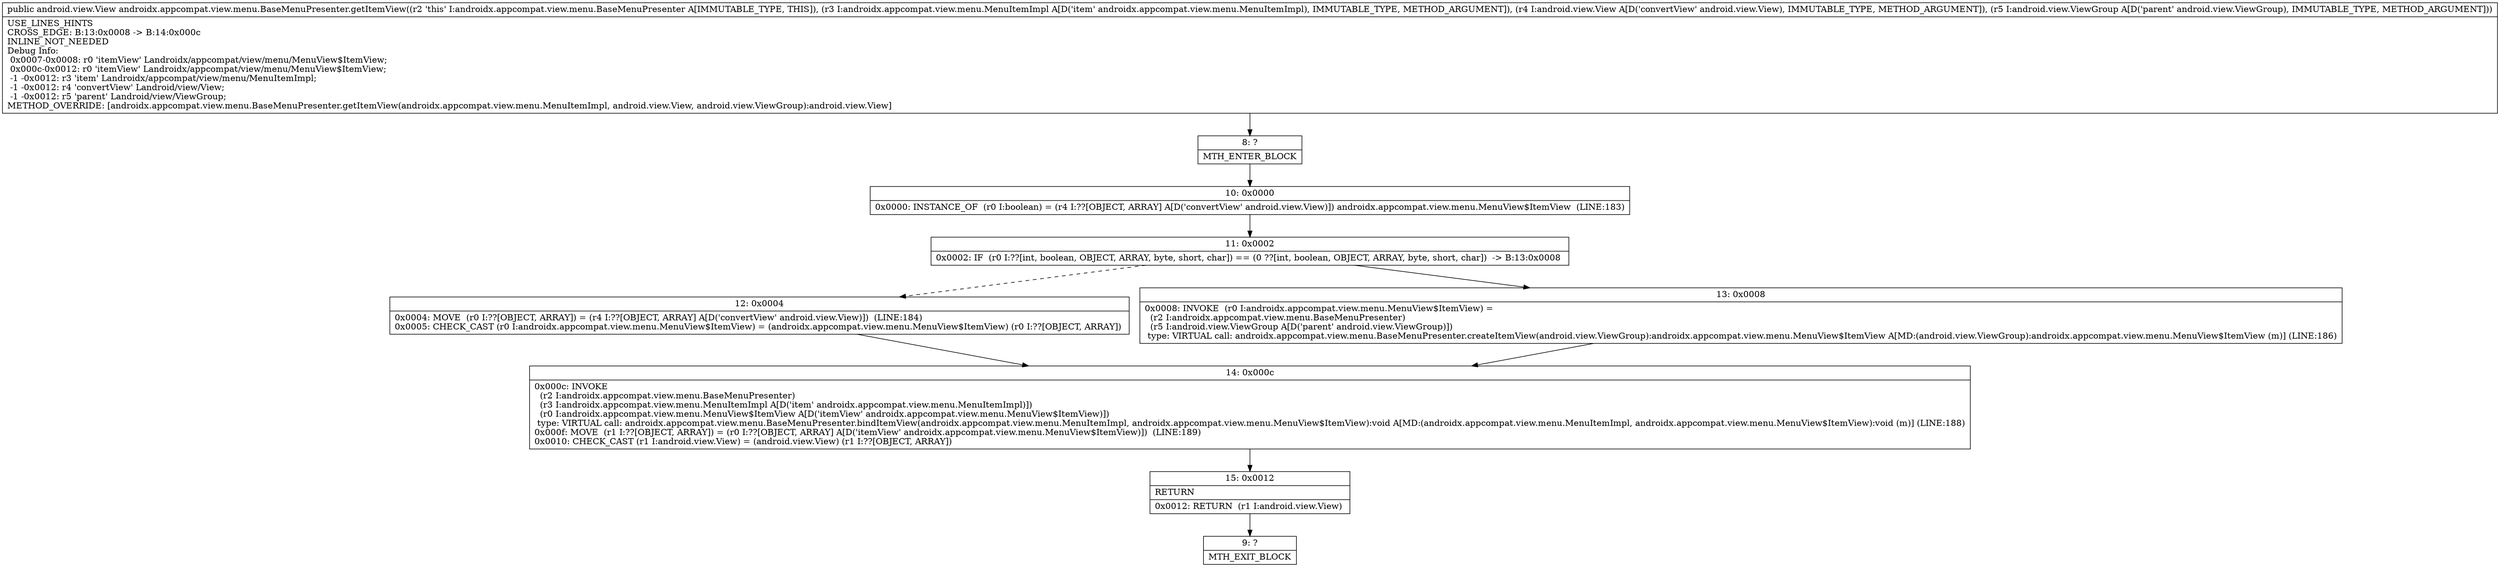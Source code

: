 digraph "CFG forandroidx.appcompat.view.menu.BaseMenuPresenter.getItemView(Landroidx\/appcompat\/view\/menu\/MenuItemImpl;Landroid\/view\/View;Landroid\/view\/ViewGroup;)Landroid\/view\/View;" {
Node_8 [shape=record,label="{8\:\ ?|MTH_ENTER_BLOCK\l}"];
Node_10 [shape=record,label="{10\:\ 0x0000|0x0000: INSTANCE_OF  (r0 I:boolean) = (r4 I:??[OBJECT, ARRAY] A[D('convertView' android.view.View)]) androidx.appcompat.view.menu.MenuView$ItemView  (LINE:183)\l}"];
Node_11 [shape=record,label="{11\:\ 0x0002|0x0002: IF  (r0 I:??[int, boolean, OBJECT, ARRAY, byte, short, char]) == (0 ??[int, boolean, OBJECT, ARRAY, byte, short, char])  \-\> B:13:0x0008 \l}"];
Node_12 [shape=record,label="{12\:\ 0x0004|0x0004: MOVE  (r0 I:??[OBJECT, ARRAY]) = (r4 I:??[OBJECT, ARRAY] A[D('convertView' android.view.View)])  (LINE:184)\l0x0005: CHECK_CAST (r0 I:androidx.appcompat.view.menu.MenuView$ItemView) = (androidx.appcompat.view.menu.MenuView$ItemView) (r0 I:??[OBJECT, ARRAY]) \l}"];
Node_14 [shape=record,label="{14\:\ 0x000c|0x000c: INVOKE  \l  (r2 I:androidx.appcompat.view.menu.BaseMenuPresenter)\l  (r3 I:androidx.appcompat.view.menu.MenuItemImpl A[D('item' androidx.appcompat.view.menu.MenuItemImpl)])\l  (r0 I:androidx.appcompat.view.menu.MenuView$ItemView A[D('itemView' androidx.appcompat.view.menu.MenuView$ItemView)])\l type: VIRTUAL call: androidx.appcompat.view.menu.BaseMenuPresenter.bindItemView(androidx.appcompat.view.menu.MenuItemImpl, androidx.appcompat.view.menu.MenuView$ItemView):void A[MD:(androidx.appcompat.view.menu.MenuItemImpl, androidx.appcompat.view.menu.MenuView$ItemView):void (m)] (LINE:188)\l0x000f: MOVE  (r1 I:??[OBJECT, ARRAY]) = (r0 I:??[OBJECT, ARRAY] A[D('itemView' androidx.appcompat.view.menu.MenuView$ItemView)])  (LINE:189)\l0x0010: CHECK_CAST (r1 I:android.view.View) = (android.view.View) (r1 I:??[OBJECT, ARRAY]) \l}"];
Node_15 [shape=record,label="{15\:\ 0x0012|RETURN\l|0x0012: RETURN  (r1 I:android.view.View) \l}"];
Node_9 [shape=record,label="{9\:\ ?|MTH_EXIT_BLOCK\l}"];
Node_13 [shape=record,label="{13\:\ 0x0008|0x0008: INVOKE  (r0 I:androidx.appcompat.view.menu.MenuView$ItemView) = \l  (r2 I:androidx.appcompat.view.menu.BaseMenuPresenter)\l  (r5 I:android.view.ViewGroup A[D('parent' android.view.ViewGroup)])\l type: VIRTUAL call: androidx.appcompat.view.menu.BaseMenuPresenter.createItemView(android.view.ViewGroup):androidx.appcompat.view.menu.MenuView$ItemView A[MD:(android.view.ViewGroup):androidx.appcompat.view.menu.MenuView$ItemView (m)] (LINE:186)\l}"];
MethodNode[shape=record,label="{public android.view.View androidx.appcompat.view.menu.BaseMenuPresenter.getItemView((r2 'this' I:androidx.appcompat.view.menu.BaseMenuPresenter A[IMMUTABLE_TYPE, THIS]), (r3 I:androidx.appcompat.view.menu.MenuItemImpl A[D('item' androidx.appcompat.view.menu.MenuItemImpl), IMMUTABLE_TYPE, METHOD_ARGUMENT]), (r4 I:android.view.View A[D('convertView' android.view.View), IMMUTABLE_TYPE, METHOD_ARGUMENT]), (r5 I:android.view.ViewGroup A[D('parent' android.view.ViewGroup), IMMUTABLE_TYPE, METHOD_ARGUMENT]))  | USE_LINES_HINTS\lCROSS_EDGE: B:13:0x0008 \-\> B:14:0x000c\lINLINE_NOT_NEEDED\lDebug Info:\l  0x0007\-0x0008: r0 'itemView' Landroidx\/appcompat\/view\/menu\/MenuView$ItemView;\l  0x000c\-0x0012: r0 'itemView' Landroidx\/appcompat\/view\/menu\/MenuView$ItemView;\l  \-1 \-0x0012: r3 'item' Landroidx\/appcompat\/view\/menu\/MenuItemImpl;\l  \-1 \-0x0012: r4 'convertView' Landroid\/view\/View;\l  \-1 \-0x0012: r5 'parent' Landroid\/view\/ViewGroup;\lMETHOD_OVERRIDE: [androidx.appcompat.view.menu.BaseMenuPresenter.getItemView(androidx.appcompat.view.menu.MenuItemImpl, android.view.View, android.view.ViewGroup):android.view.View]\l}"];
MethodNode -> Node_8;Node_8 -> Node_10;
Node_10 -> Node_11;
Node_11 -> Node_12[style=dashed];
Node_11 -> Node_13;
Node_12 -> Node_14;
Node_14 -> Node_15;
Node_15 -> Node_9;
Node_13 -> Node_14;
}

